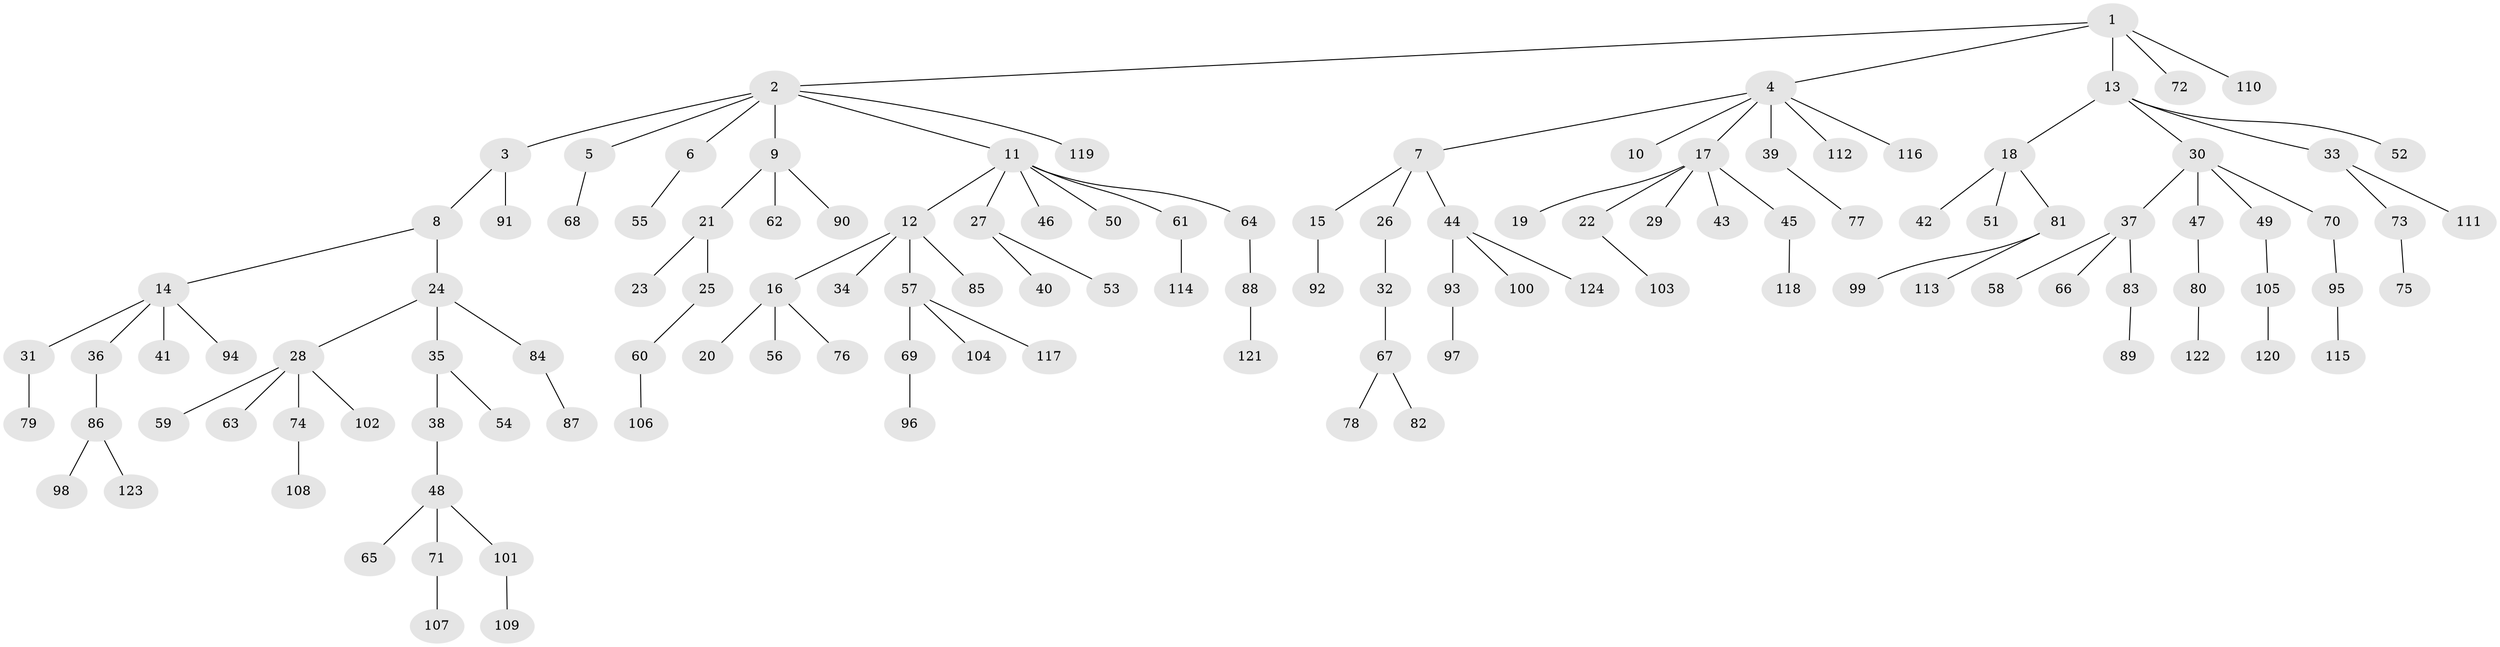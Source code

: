 // coarse degree distribution, {4: 0.09333333333333334, 6: 0.04, 2: 0.22666666666666666, 1: 0.5333333333333333, 3: 0.08, 5: 0.02666666666666667}
// Generated by graph-tools (version 1.1) at 2025/51/03/04/25 22:51:39]
// undirected, 124 vertices, 123 edges
graph export_dot {
  node [color=gray90,style=filled];
  1;
  2;
  3;
  4;
  5;
  6;
  7;
  8;
  9;
  10;
  11;
  12;
  13;
  14;
  15;
  16;
  17;
  18;
  19;
  20;
  21;
  22;
  23;
  24;
  25;
  26;
  27;
  28;
  29;
  30;
  31;
  32;
  33;
  34;
  35;
  36;
  37;
  38;
  39;
  40;
  41;
  42;
  43;
  44;
  45;
  46;
  47;
  48;
  49;
  50;
  51;
  52;
  53;
  54;
  55;
  56;
  57;
  58;
  59;
  60;
  61;
  62;
  63;
  64;
  65;
  66;
  67;
  68;
  69;
  70;
  71;
  72;
  73;
  74;
  75;
  76;
  77;
  78;
  79;
  80;
  81;
  82;
  83;
  84;
  85;
  86;
  87;
  88;
  89;
  90;
  91;
  92;
  93;
  94;
  95;
  96;
  97;
  98;
  99;
  100;
  101;
  102;
  103;
  104;
  105;
  106;
  107;
  108;
  109;
  110;
  111;
  112;
  113;
  114;
  115;
  116;
  117;
  118;
  119;
  120;
  121;
  122;
  123;
  124;
  1 -- 2;
  1 -- 4;
  1 -- 13;
  1 -- 72;
  1 -- 110;
  2 -- 3;
  2 -- 5;
  2 -- 6;
  2 -- 9;
  2 -- 11;
  2 -- 119;
  3 -- 8;
  3 -- 91;
  4 -- 7;
  4 -- 10;
  4 -- 17;
  4 -- 39;
  4 -- 112;
  4 -- 116;
  5 -- 68;
  6 -- 55;
  7 -- 15;
  7 -- 26;
  7 -- 44;
  8 -- 14;
  8 -- 24;
  9 -- 21;
  9 -- 62;
  9 -- 90;
  11 -- 12;
  11 -- 27;
  11 -- 46;
  11 -- 50;
  11 -- 61;
  11 -- 64;
  12 -- 16;
  12 -- 34;
  12 -- 57;
  12 -- 85;
  13 -- 18;
  13 -- 30;
  13 -- 33;
  13 -- 52;
  14 -- 31;
  14 -- 36;
  14 -- 41;
  14 -- 94;
  15 -- 92;
  16 -- 20;
  16 -- 56;
  16 -- 76;
  17 -- 19;
  17 -- 22;
  17 -- 29;
  17 -- 43;
  17 -- 45;
  18 -- 42;
  18 -- 51;
  18 -- 81;
  21 -- 23;
  21 -- 25;
  22 -- 103;
  24 -- 28;
  24 -- 35;
  24 -- 84;
  25 -- 60;
  26 -- 32;
  27 -- 40;
  27 -- 53;
  28 -- 59;
  28 -- 63;
  28 -- 74;
  28 -- 102;
  30 -- 37;
  30 -- 47;
  30 -- 49;
  30 -- 70;
  31 -- 79;
  32 -- 67;
  33 -- 73;
  33 -- 111;
  35 -- 38;
  35 -- 54;
  36 -- 86;
  37 -- 58;
  37 -- 66;
  37 -- 83;
  38 -- 48;
  39 -- 77;
  44 -- 93;
  44 -- 100;
  44 -- 124;
  45 -- 118;
  47 -- 80;
  48 -- 65;
  48 -- 71;
  48 -- 101;
  49 -- 105;
  57 -- 69;
  57 -- 104;
  57 -- 117;
  60 -- 106;
  61 -- 114;
  64 -- 88;
  67 -- 78;
  67 -- 82;
  69 -- 96;
  70 -- 95;
  71 -- 107;
  73 -- 75;
  74 -- 108;
  80 -- 122;
  81 -- 99;
  81 -- 113;
  83 -- 89;
  84 -- 87;
  86 -- 98;
  86 -- 123;
  88 -- 121;
  93 -- 97;
  95 -- 115;
  101 -- 109;
  105 -- 120;
}
